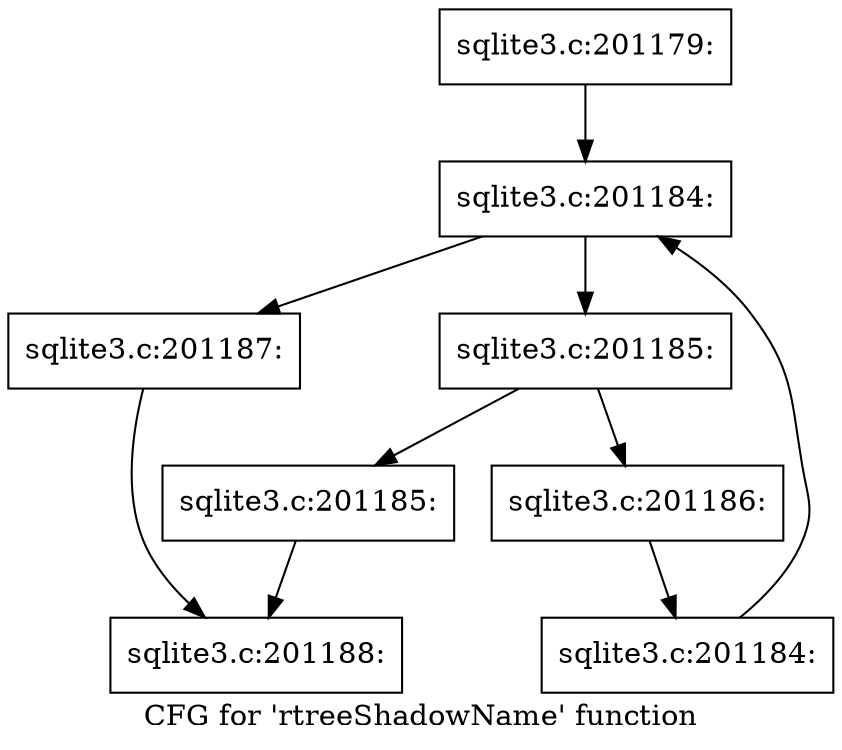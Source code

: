 digraph "CFG for 'rtreeShadowName' function" {
	label="CFG for 'rtreeShadowName' function";

	Node0x55c0fb6a0fe0 [shape=record,label="{sqlite3.c:201179:}"];
	Node0x55c0fb6a0fe0 -> Node0x55c0fb6a3c20;
	Node0x55c0fb6a3c20 [shape=record,label="{sqlite3.c:201184:}"];
	Node0x55c0fb6a3c20 -> Node0x55c0fb6a3d60;
	Node0x55c0fb6a3c20 -> Node0x55c0fb6a2010;
	Node0x55c0fb6a3d60 [shape=record,label="{sqlite3.c:201185:}"];
	Node0x55c0fb6a3d60 -> Node0x55c0fb6a4240;
	Node0x55c0fb6a3d60 -> Node0x55c0fb6a4290;
	Node0x55c0fb6a4240 [shape=record,label="{sqlite3.c:201185:}"];
	Node0x55c0fb6a4240 -> Node0x55c0fb6a1b00;
	Node0x55c0fb6a4290 [shape=record,label="{sqlite3.c:201186:}"];
	Node0x55c0fb6a4290 -> Node0x55c0fb6a3cd0;
	Node0x55c0fb6a3cd0 [shape=record,label="{sqlite3.c:201184:}"];
	Node0x55c0fb6a3cd0 -> Node0x55c0fb6a3c20;
	Node0x55c0fb6a2010 [shape=record,label="{sqlite3.c:201187:}"];
	Node0x55c0fb6a2010 -> Node0x55c0fb6a1b00;
	Node0x55c0fb6a1b00 [shape=record,label="{sqlite3.c:201188:}"];
}
